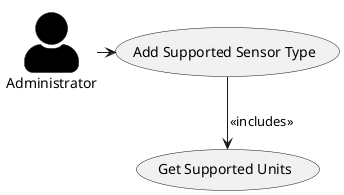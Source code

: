 @startuml
'https://plantuml.com/use-case-diagram

!pragma layout smetana
skinparam actorStyle awesome
skinparam ActorBackgroundColor black

actor Administrator as Admin


    (Add Supported Sensor Type) as UC1
    (Get Supported Units) as UC2
    UC1 --> UC2 : <<includes>>


Admin -right-> UC1


@enduml
